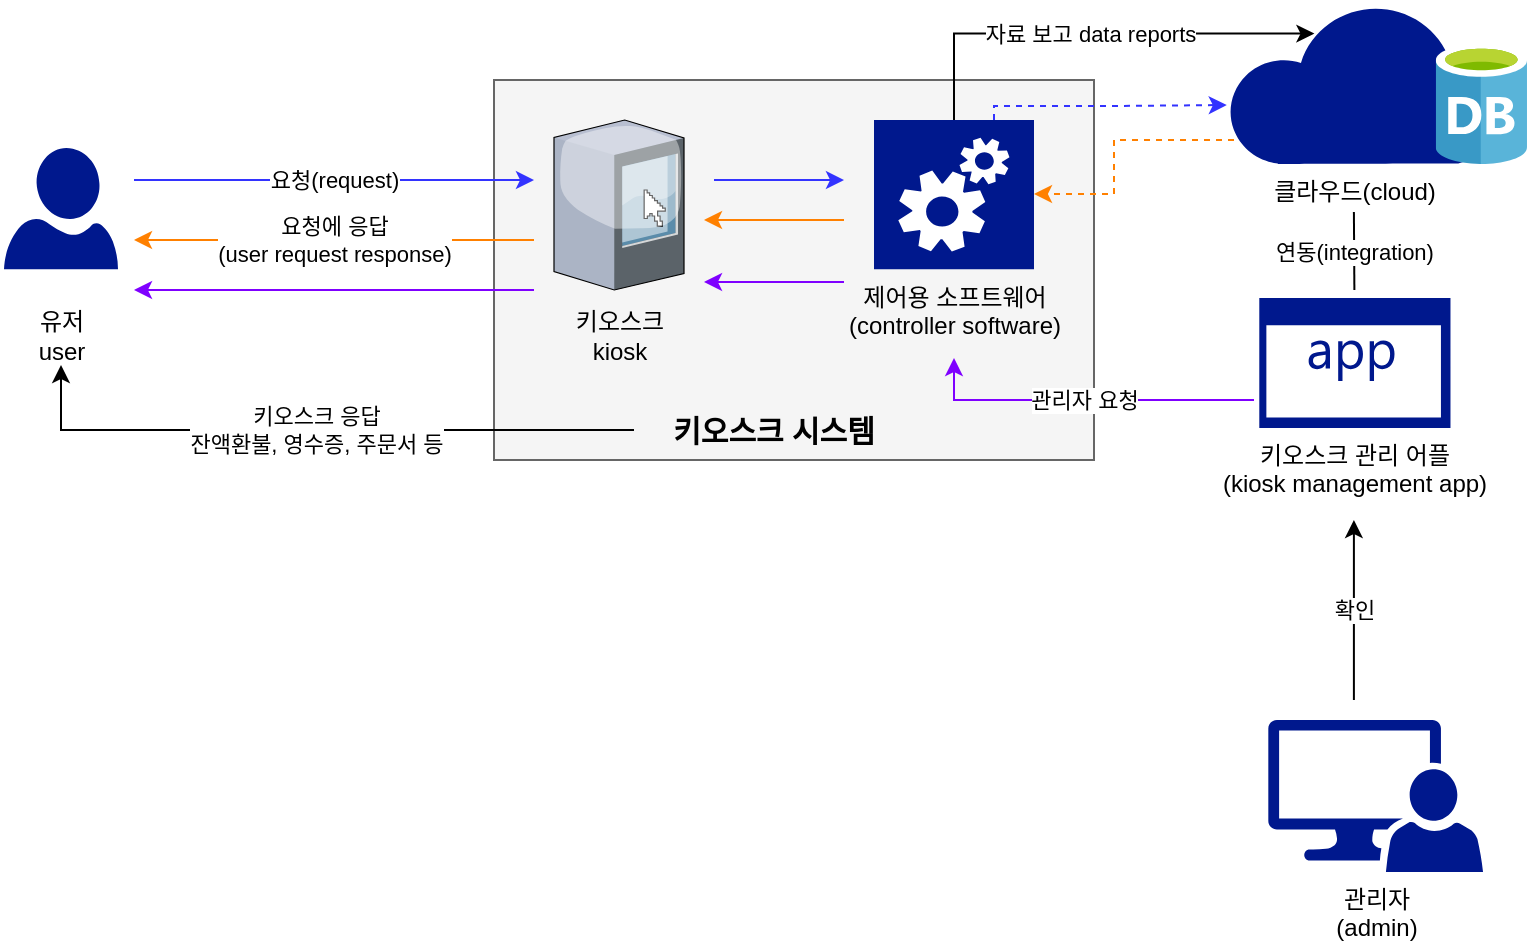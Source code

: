 <mxfile version="21.2.1" type="device">
  <diagram id="WI9T0HZ2pTsCkuznbFz-" name="Page-1">
    <mxGraphModel dx="1262" dy="621" grid="1" gridSize="10" guides="1" tooltips="1" connect="1" arrows="1" fold="1" page="1" pageScale="1" pageWidth="1169" pageHeight="827" math="0" shadow="0">
      <root>
        <mxCell id="0" />
        <mxCell id="1" parent="0" />
        <mxCell id="YB2NNDTdgGgEGgbbSSy6-32" value="" style="rounded=0;whiteSpace=wrap;html=1;fillColor=#f5f5f5;fontColor=#333333;strokeColor=#666666;" vertex="1" parent="1">
          <mxGeometry x="420" y="240" width="300" height="190" as="geometry" />
        </mxCell>
        <mxCell id="YB2NNDTdgGgEGgbbSSy6-1" value="" style="sketch=0;aspect=fixed;pointerEvents=1;shadow=0;dashed=0;html=1;strokeColor=none;labelPosition=center;verticalLabelPosition=bottom;verticalAlign=top;align=center;fillColor=#00188D;shape=mxgraph.azure.user" vertex="1" parent="1">
          <mxGeometry x="175" y="274.05" width="57" height="60.63" as="geometry" />
        </mxCell>
        <mxCell id="YB2NNDTdgGgEGgbbSSy6-3" value="유저&lt;br&gt;user" style="text;strokeColor=none;align=center;fillColor=none;html=1;verticalAlign=middle;whiteSpace=wrap;rounded=0;" vertex="1" parent="1">
          <mxGeometry x="173.5" y="352.5" width="60" height="30" as="geometry" />
        </mxCell>
        <mxCell id="YB2NNDTdgGgEGgbbSSy6-4" value="" style="verticalLabelPosition=bottom;sketch=0;aspect=fixed;html=1;verticalAlign=top;strokeColor=none;align=center;outlineConnect=0;shape=mxgraph.citrix.kiosk;" vertex="1" parent="1">
          <mxGeometry x="450" y="260" width="65" height="85" as="geometry" />
        </mxCell>
        <mxCell id="YB2NNDTdgGgEGgbbSSy6-7" value="키오스크&lt;br&gt;kiosk" style="text;strokeColor=none;align=center;fillColor=none;html=1;verticalAlign=middle;whiteSpace=wrap;rounded=0;" vertex="1" parent="1">
          <mxGeometry x="452.5" y="352.5" width="60" height="30" as="geometry" />
        </mxCell>
        <mxCell id="YB2NNDTdgGgEGgbbSSy6-10" value="요청(request)" style="endArrow=classic;html=1;rounded=0;fillColor=#3333FF;strokeColor=#3333FF;" edge="1" parent="1">
          <mxGeometry width="50" height="50" relative="1" as="geometry">
            <mxPoint x="240" y="290" as="sourcePoint" />
            <mxPoint x="440" y="290" as="targetPoint" />
          </mxGeometry>
        </mxCell>
        <mxCell id="YB2NNDTdgGgEGgbbSSy6-11" value="요청에 응답&lt;br&gt;(user request response)" style="endArrow=classic;html=1;rounded=0;strokeColor=#FF8000;" edge="1" parent="1">
          <mxGeometry width="50" height="50" relative="1" as="geometry">
            <mxPoint x="440" y="320" as="sourcePoint" />
            <mxPoint x="240" y="320" as="targetPoint" />
          </mxGeometry>
        </mxCell>
        <mxCell id="YB2NNDTdgGgEGgbbSSy6-30" value="자료 보고 data reports" style="edgeStyle=orthogonalEdgeStyle;rounded=0;orthogonalLoop=1;jettySize=auto;html=1;entryX=0.342;entryY=0.205;entryDx=0;entryDy=0;entryPerimeter=0;" edge="1" parent="1" source="YB2NNDTdgGgEGgbbSSy6-13" target="YB2NNDTdgGgEGgbbSSy6-18">
          <mxGeometry relative="1" as="geometry">
            <mxPoint x="650" y="250" as="sourcePoint" />
            <Array as="points">
              <mxPoint x="650" y="217" />
            </Array>
          </mxGeometry>
        </mxCell>
        <mxCell id="YB2NNDTdgGgEGgbbSSy6-13" value="제어용 소프트웨어&lt;br&gt;(controller software)" style="shadow=0;dashed=0;html=1;strokeColor=none;fillColor=#00188D;labelPosition=center;verticalLabelPosition=bottom;verticalAlign=top;align=center;outlineConnect=0;shape=mxgraph.veeam.automated_testing;" vertex="1" parent="1">
          <mxGeometry x="610" y="260" width="80" height="74.68" as="geometry" />
        </mxCell>
        <mxCell id="YB2NNDTdgGgEGgbbSSy6-14" value="" style="endArrow=classic;html=1;rounded=0;fillColor=#3333FF;strokeColor=#3333FF;" edge="1" parent="1">
          <mxGeometry width="50" height="50" relative="1" as="geometry">
            <mxPoint x="530" y="290" as="sourcePoint" />
            <mxPoint x="595" y="290" as="targetPoint" />
          </mxGeometry>
        </mxCell>
        <mxCell id="YB2NNDTdgGgEGgbbSSy6-18" value="클라우드(cloud)" style="sketch=0;aspect=fixed;pointerEvents=1;shadow=0;dashed=0;html=1;strokeColor=none;labelPosition=center;verticalLabelPosition=bottom;verticalAlign=top;align=center;fillColor=#00188D;shape=mxgraph.azure.cloud" vertex="1" parent="1">
          <mxGeometry x="786.38" y="200" width="128.13" height="82" as="geometry" />
        </mxCell>
        <mxCell id="YB2NNDTdgGgEGgbbSSy6-20" value="키오스크 관리 어플&lt;br&gt;(kiosk management app)" style="sketch=0;aspect=fixed;pointerEvents=1;shadow=0;dashed=0;html=1;strokeColor=none;labelPosition=center;verticalLabelPosition=bottom;verticalAlign=top;align=center;fillColor=#00188D;shape=mxgraph.mscae.enterprise.application" vertex="1" parent="1">
          <mxGeometry x="802.65" y="349" width="95.59" height="65" as="geometry" />
        </mxCell>
        <mxCell id="YB2NNDTdgGgEGgbbSSy6-22" value="" style="image;sketch=0;aspect=fixed;html=1;points=[];align=center;fontSize=12;image=img/lib/mscae/Database_General.svg;" vertex="1" parent="1">
          <mxGeometry x="890.89" y="222" width="45.6" height="60" as="geometry" />
        </mxCell>
        <mxCell id="YB2NNDTdgGgEGgbbSSy6-23" value="관리자&lt;br&gt;(admin)" style="sketch=0;pointerEvents=1;shadow=0;dashed=0;html=1;strokeColor=none;labelPosition=center;verticalLabelPosition=bottom;verticalAlign=top;align=center;fillColor=#00188D;shape=mxgraph.mscae.system_center.admin_console" vertex="1" parent="1">
          <mxGeometry x="807.16" y="560" width="107.35" height="76" as="geometry" />
        </mxCell>
        <mxCell id="YB2NNDTdgGgEGgbbSSy6-25" value="확인" style="endArrow=classic;html=1;rounded=0;" edge="1" parent="1">
          <mxGeometry width="50" height="50" relative="1" as="geometry">
            <mxPoint x="849.95" y="550" as="sourcePoint" />
            <mxPoint x="849.95" y="460" as="targetPoint" />
          </mxGeometry>
        </mxCell>
        <mxCell id="YB2NNDTdgGgEGgbbSSy6-27" value="연동(integration)" style="endArrow=none;html=1;rounded=0;" edge="1" parent="1">
          <mxGeometry width="50" height="50" relative="1" as="geometry">
            <mxPoint x="850.19" y="345" as="sourcePoint" />
            <mxPoint x="849.95" y="306" as="targetPoint" />
          </mxGeometry>
        </mxCell>
        <mxCell id="YB2NNDTdgGgEGgbbSSy6-33" value="키오스크 시스템" style="text;strokeColor=none;align=center;fillColor=none;html=1;verticalAlign=middle;whiteSpace=wrap;rounded=0;fontStyle=1;fontSize=15;" vertex="1" parent="1">
          <mxGeometry x="490" y="400" width="140" height="30" as="geometry" />
        </mxCell>
        <mxCell id="YB2NNDTdgGgEGgbbSSy6-37" value="" style="endArrow=classic;html=1;rounded=0;edgeStyle=orthogonalEdgeStyle;dashed=1;strokeColor=#3333FF;" edge="1" parent="1" source="YB2NNDTdgGgEGgbbSSy6-13">
          <mxGeometry width="50" height="50" relative="1" as="geometry">
            <mxPoint x="716.38" y="352.5" as="sourcePoint" />
            <mxPoint x="786.38" y="252.5" as="targetPoint" />
            <Array as="points">
              <mxPoint x="670" y="253" />
              <mxPoint x="730" y="253" />
            </Array>
          </mxGeometry>
        </mxCell>
        <mxCell id="YB2NNDTdgGgEGgbbSSy6-38" value="" style="endArrow=classic;html=1;rounded=0;edgeStyle=orthogonalEdgeStyle;strokeColor=#FF8000;dashed=1;" edge="1" parent="1" target="YB2NNDTdgGgEGgbbSSy6-13">
          <mxGeometry width="50" height="50" relative="1" as="geometry">
            <mxPoint x="790" y="270" as="sourcePoint" />
            <mxPoint x="780" y="320" as="targetPoint" />
            <Array as="points">
              <mxPoint x="790" y="270" />
              <mxPoint x="730" y="270" />
              <mxPoint x="730" y="297" />
            </Array>
          </mxGeometry>
        </mxCell>
        <mxCell id="YB2NNDTdgGgEGgbbSSy6-39" value="키오스크 응답&lt;br&gt;잔액환불, 영수증, 주문서 등" style="endArrow=classic;html=1;rounded=0;edgeStyle=orthogonalEdgeStyle;entryX=0.5;entryY=1;entryDx=0;entryDy=0;" edge="1" parent="1" source="YB2NNDTdgGgEGgbbSSy6-33" target="YB2NNDTdgGgEGgbbSSy6-3">
          <mxGeometry width="50" height="50" relative="1" as="geometry">
            <mxPoint x="360" y="480" as="sourcePoint" />
            <mxPoint x="230" y="480" as="targetPoint" />
          </mxGeometry>
        </mxCell>
        <mxCell id="YB2NNDTdgGgEGgbbSSy6-40" value="" style="endArrow=classic;html=1;rounded=0;strokeColor=#FF8000;" edge="1" parent="1">
          <mxGeometry width="50" height="50" relative="1" as="geometry">
            <mxPoint x="595" y="310" as="sourcePoint" />
            <mxPoint x="525" y="310" as="targetPoint" />
          </mxGeometry>
        </mxCell>
        <mxCell id="YB2NNDTdgGgEGgbbSSy6-51" value="관리자 요청" style="edgeStyle=orthogonalEdgeStyle;orthogonalLoop=1;jettySize=auto;html=1;rounded=0;strokeColor=#7F00FF;" edge="1" parent="1">
          <mxGeometry width="80" relative="1" as="geometry">
            <mxPoint x="800" y="400" as="sourcePoint" />
            <mxPoint x="650" y="379" as="targetPoint" />
            <Array as="points">
              <mxPoint x="790" y="400" />
              <mxPoint x="650" y="400" />
            </Array>
          </mxGeometry>
        </mxCell>
        <mxCell id="YB2NNDTdgGgEGgbbSSy6-52" value="" style="endArrow=classic;html=1;rounded=0;strokeColor=#7F00FF;" edge="1" parent="1">
          <mxGeometry width="50" height="50" relative="1" as="geometry">
            <mxPoint x="595" y="341" as="sourcePoint" />
            <mxPoint x="525" y="341" as="targetPoint" />
          </mxGeometry>
        </mxCell>
        <mxCell id="YB2NNDTdgGgEGgbbSSy6-54" value="" style="endArrow=classic;html=1;rounded=0;strokeColor=#7F00FF;" edge="1" parent="1">
          <mxGeometry width="50" height="50" relative="1" as="geometry">
            <mxPoint x="440" y="345" as="sourcePoint" />
            <mxPoint x="240" y="345" as="targetPoint" />
          </mxGeometry>
        </mxCell>
      </root>
    </mxGraphModel>
  </diagram>
</mxfile>
